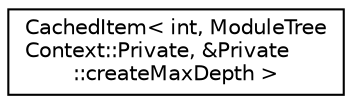 digraph "Graphical Class Hierarchy"
{
 // LATEX_PDF_SIZE
  edge [fontname="Helvetica",fontsize="10",labelfontname="Helvetica",labelfontsize="10"];
  node [fontname="Helvetica",fontsize="10",shape=record];
  rankdir="LR";
  Node0 [label="CachedItem\< int, ModuleTree\lContext::Private, &Private\l::createMaxDepth \>",height=0.2,width=0.4,color="black", fillcolor="white", style="filled",URL="$classCachedItem.html",tooltip=" "];
}
